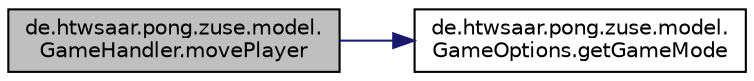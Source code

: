digraph "de.htwsaar.pong.zuse.model.GameHandler.movePlayer"
{
 // LATEX_PDF_SIZE
  edge [fontname="Helvetica",fontsize="10",labelfontname="Helvetica",labelfontsize="10"];
  node [fontname="Helvetica",fontsize="10",shape=record];
  rankdir="LR";
  Node1 [label="de.htwsaar.pong.zuse.model.\lGameHandler.movePlayer",height=0.2,width=0.4,color="black", fillcolor="grey75", style="filled", fontcolor="black",tooltip="Methode movePlayer."];
  Node1 -> Node2 [color="midnightblue",fontsize="10",style="solid"];
  Node2 [label="de.htwsaar.pong.zuse.model.\lGameOptions.getGameMode",height=0.2,width=0.4,color="black", fillcolor="white", style="filled",URL="$classde_1_1htwsaar_1_1pong_1_1zuse_1_1model_1_1_game_options.html#a9ecec546a42b092d8d7c6faa01be0434",tooltip="Getter für Attribut gameMode."];
}

